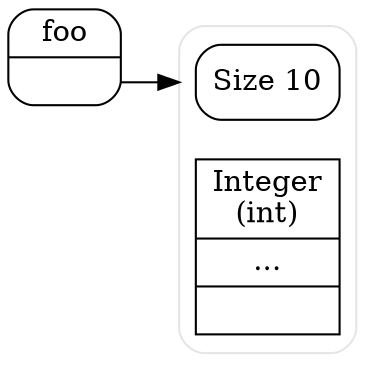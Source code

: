 digraph g {
    rankdir=LR; 
    splines=line;
    compound=true;
    graph[style="filled",color="gray60"];
    node [shape=record,style="filled", fillcolor="white"];
    subgraph cluster_2 {
		"node0" [
            label = "<f0>Size 10";
            shape = "Mrecord";

        ];
		"node1" [
            label = "<f0>Integer\n(int)| <f1>...| <f2>";
            shape = "record";
            
        ];
        style=rounded;
        color=grey90;
	}
		"node2" [
            label = "<f0> foo| <f1> ";
            shape = "Mrecord";

        ];
    node2:f1-> node0 [lhead=cluster_2]; 
}
